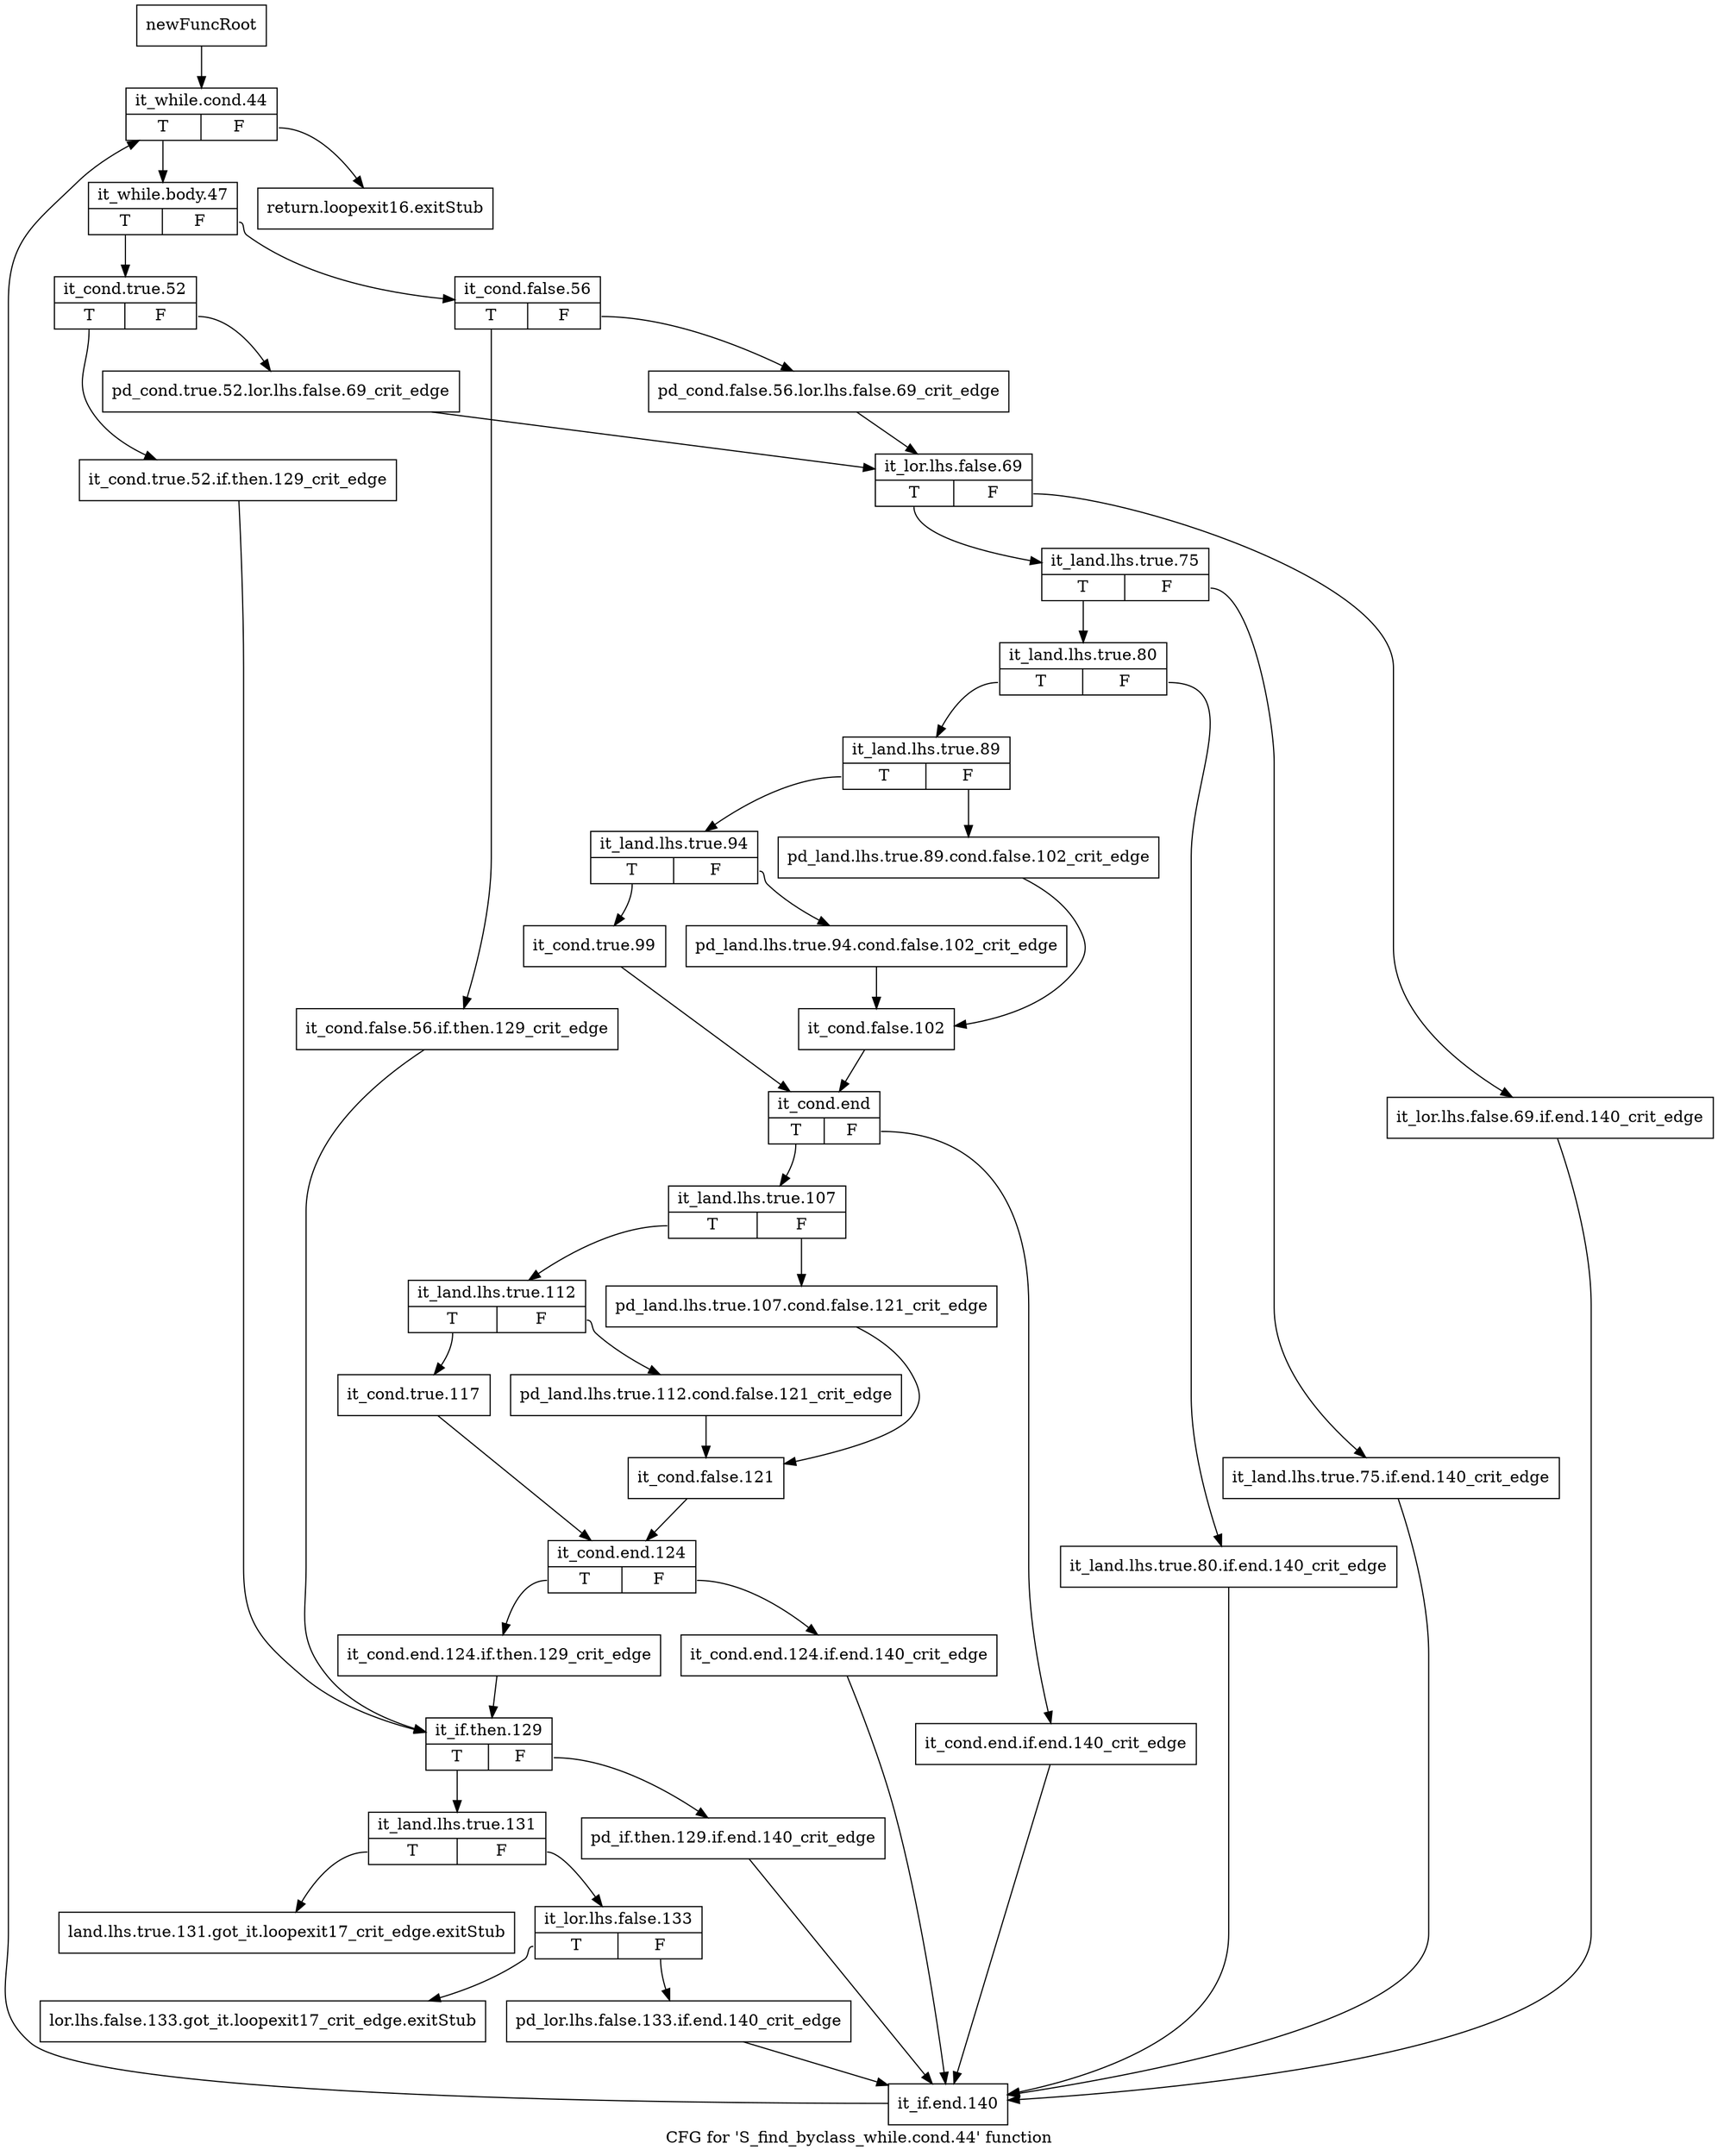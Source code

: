 digraph "CFG for 'S_find_byclass_while.cond.44' function" {
	label="CFG for 'S_find_byclass_while.cond.44' function";

	Node0x5277d10 [shape=record,label="{newFuncRoot}"];
	Node0x5277d10 -> Node0x5277e50;
	Node0x5277d60 [shape=record,label="{return.loopexit16.exitStub}"];
	Node0x5277db0 [shape=record,label="{land.lhs.true.131.got_it.loopexit17_crit_edge.exitStub}"];
	Node0x5277e00 [shape=record,label="{lor.lhs.false.133.got_it.loopexit17_crit_edge.exitStub}"];
	Node0x5277e50 [shape=record,label="{it_while.cond.44|{<s0>T|<s1>F}}"];
	Node0x5277e50:s0 -> Node0x5277ea0;
	Node0x5277e50:s1 -> Node0x5277d60;
	Node0x5277ea0 [shape=record,label="{it_while.body.47|{<s0>T|<s1>F}}"];
	Node0x5277ea0:s0 -> Node0x5277fe0;
	Node0x5277ea0:s1 -> Node0x5277ef0;
	Node0x5277ef0 [shape=record,label="{it_cond.false.56|{<s0>T|<s1>F}}"];
	Node0x5277ef0:s0 -> Node0x5277f90;
	Node0x5277ef0:s1 -> Node0x5277f40;
	Node0x5277f40 [shape=record,label="{pd_cond.false.56.lor.lhs.false.69_crit_edge}"];
	Node0x5277f40 -> Node0x5278080;
	Node0x5277f90 [shape=record,label="{it_cond.false.56.if.then.129_crit_edge}"];
	Node0x5277f90 -> Node0x5278800;
	Node0x5277fe0 [shape=record,label="{it_cond.true.52|{<s0>T|<s1>F}}"];
	Node0x5277fe0:s0 -> Node0x52787b0;
	Node0x5277fe0:s1 -> Node0x5278030;
	Node0x5278030 [shape=record,label="{pd_cond.true.52.lor.lhs.false.69_crit_edge}"];
	Node0x5278030 -> Node0x5278080;
	Node0x5278080 [shape=record,label="{it_lor.lhs.false.69|{<s0>T|<s1>F}}"];
	Node0x5278080:s0 -> Node0x5278120;
	Node0x5278080:s1 -> Node0x52780d0;
	Node0x52780d0 [shape=record,label="{it_lor.lhs.false.69.if.end.140_crit_edge}"];
	Node0x52780d0 -> Node0x5278990;
	Node0x5278120 [shape=record,label="{it_land.lhs.true.75|{<s0>T|<s1>F}}"];
	Node0x5278120:s0 -> Node0x52781c0;
	Node0x5278120:s1 -> Node0x5278170;
	Node0x5278170 [shape=record,label="{it_land.lhs.true.75.if.end.140_crit_edge}"];
	Node0x5278170 -> Node0x5278990;
	Node0x52781c0 [shape=record,label="{it_land.lhs.true.80|{<s0>T|<s1>F}}"];
	Node0x52781c0:s0 -> Node0x5278260;
	Node0x52781c0:s1 -> Node0x5278210;
	Node0x5278210 [shape=record,label="{it_land.lhs.true.80.if.end.140_crit_edge}"];
	Node0x5278210 -> Node0x5278990;
	Node0x5278260 [shape=record,label="{it_land.lhs.true.89|{<s0>T|<s1>F}}"];
	Node0x5278260:s0 -> Node0x5278300;
	Node0x5278260:s1 -> Node0x52782b0;
	Node0x52782b0 [shape=record,label="{pd_land.lhs.true.89.cond.false.102_crit_edge}"];
	Node0x52782b0 -> Node0x52783a0;
	Node0x5278300 [shape=record,label="{it_land.lhs.true.94|{<s0>T|<s1>F}}"];
	Node0x5278300:s0 -> Node0x52783f0;
	Node0x5278300:s1 -> Node0x5278350;
	Node0x5278350 [shape=record,label="{pd_land.lhs.true.94.cond.false.102_crit_edge}"];
	Node0x5278350 -> Node0x52783a0;
	Node0x52783a0 [shape=record,label="{it_cond.false.102}"];
	Node0x52783a0 -> Node0x5278440;
	Node0x52783f0 [shape=record,label="{it_cond.true.99}"];
	Node0x52783f0 -> Node0x5278440;
	Node0x5278440 [shape=record,label="{it_cond.end|{<s0>T|<s1>F}}"];
	Node0x5278440:s0 -> Node0x52784e0;
	Node0x5278440:s1 -> Node0x5278490;
	Node0x5278490 [shape=record,label="{it_cond.end.if.end.140_crit_edge}"];
	Node0x5278490 -> Node0x5278990;
	Node0x52784e0 [shape=record,label="{it_land.lhs.true.107|{<s0>T|<s1>F}}"];
	Node0x52784e0:s0 -> Node0x5278580;
	Node0x52784e0:s1 -> Node0x5278530;
	Node0x5278530 [shape=record,label="{pd_land.lhs.true.107.cond.false.121_crit_edge}"];
	Node0x5278530 -> Node0x5278620;
	Node0x5278580 [shape=record,label="{it_land.lhs.true.112|{<s0>T|<s1>F}}"];
	Node0x5278580:s0 -> Node0x5278670;
	Node0x5278580:s1 -> Node0x52785d0;
	Node0x52785d0 [shape=record,label="{pd_land.lhs.true.112.cond.false.121_crit_edge}"];
	Node0x52785d0 -> Node0x5278620;
	Node0x5278620 [shape=record,label="{it_cond.false.121}"];
	Node0x5278620 -> Node0x52786c0;
	Node0x5278670 [shape=record,label="{it_cond.true.117}"];
	Node0x5278670 -> Node0x52786c0;
	Node0x52786c0 [shape=record,label="{it_cond.end.124|{<s0>T|<s1>F}}"];
	Node0x52786c0:s0 -> Node0x5278760;
	Node0x52786c0:s1 -> Node0x5278710;
	Node0x5278710 [shape=record,label="{it_cond.end.124.if.end.140_crit_edge}"];
	Node0x5278710 -> Node0x5278990;
	Node0x5278760 [shape=record,label="{it_cond.end.124.if.then.129_crit_edge}"];
	Node0x5278760 -> Node0x5278800;
	Node0x52787b0 [shape=record,label="{it_cond.true.52.if.then.129_crit_edge}"];
	Node0x52787b0 -> Node0x5278800;
	Node0x5278800 [shape=record,label="{it_if.then.129|{<s0>T|<s1>F}}"];
	Node0x5278800:s0 -> Node0x52788a0;
	Node0x5278800:s1 -> Node0x5278850;
	Node0x5278850 [shape=record,label="{pd_if.then.129.if.end.140_crit_edge}"];
	Node0x5278850 -> Node0x5278990;
	Node0x52788a0 [shape=record,label="{it_land.lhs.true.131|{<s0>T|<s1>F}}"];
	Node0x52788a0:s0 -> Node0x5277db0;
	Node0x52788a0:s1 -> Node0x52788f0;
	Node0x52788f0 [shape=record,label="{it_lor.lhs.false.133|{<s0>T|<s1>F}}"];
	Node0x52788f0:s0 -> Node0x5277e00;
	Node0x52788f0:s1 -> Node0x5278940;
	Node0x5278940 [shape=record,label="{pd_lor.lhs.false.133.if.end.140_crit_edge}"];
	Node0x5278940 -> Node0x5278990;
	Node0x5278990 [shape=record,label="{it_if.end.140}"];
	Node0x5278990 -> Node0x5277e50;
}
